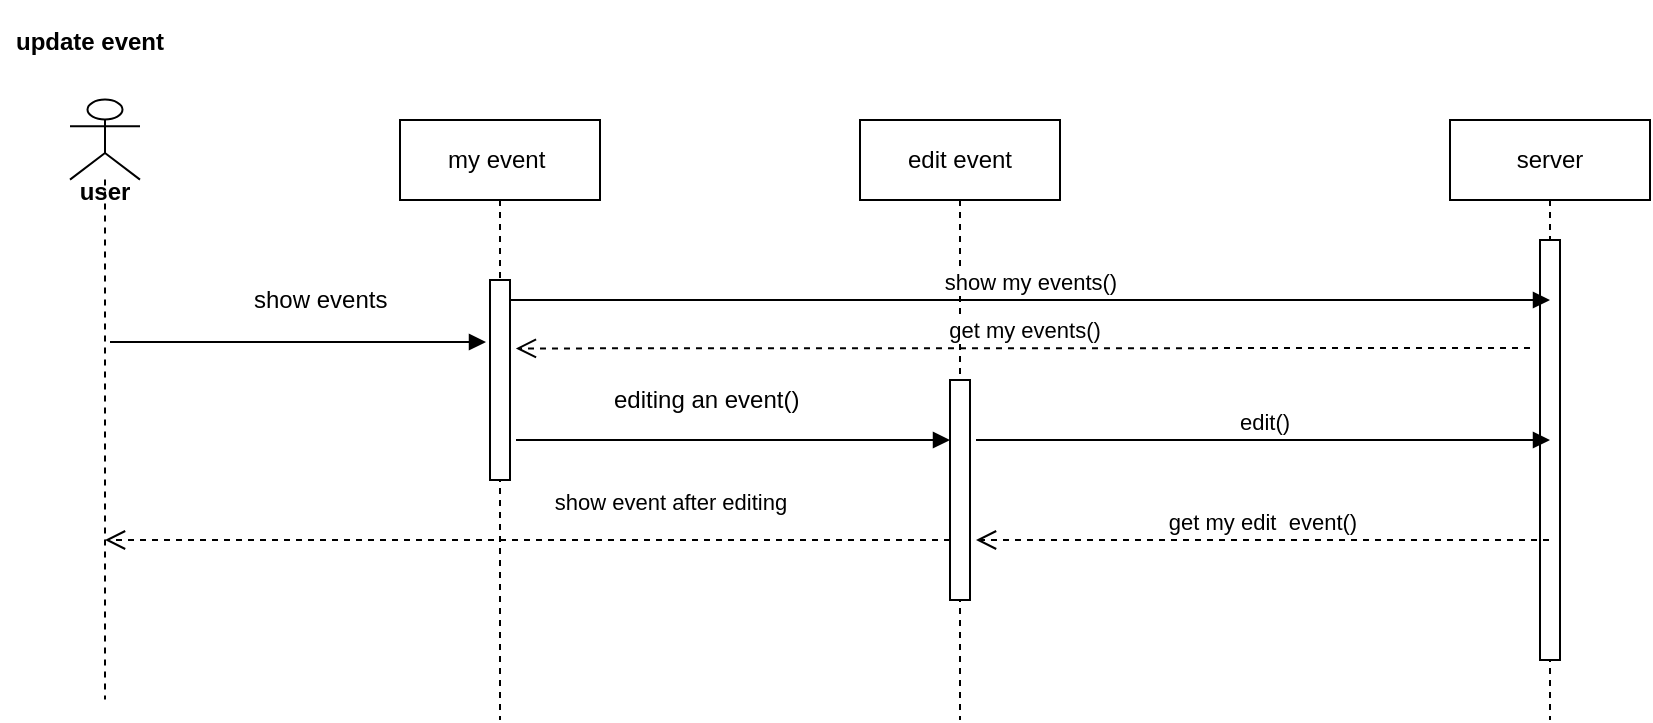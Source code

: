<mxfile version="10.6.6" type="device"><diagram id="t7QoqHYcRPRcDwP4LoaJ" name="Page-1"><mxGraphModel dx="2077" dy="533" grid="1" gridSize="10" guides="1" tooltips="1" connect="1" arrows="1" fold="1" page="1" pageScale="1" pageWidth="827" pageHeight="1169" math="0" shadow="0"><root><mxCell id="0"/><mxCell id="1" parent="0"/><mxCell id="8Ud6NUlNWFyyr5iVcvkw-10" value="edit event" style="shape=umlLifeline;perimeter=lifelinePerimeter;whiteSpace=wrap;html=1;container=1;collapsible=0;recursiveResize=0;outlineConnect=0;" parent="1" vertex="1"><mxGeometry x="275" y="60" width="100" height="300" as="geometry"/></mxCell><mxCell id="8Ud6NUlNWFyyr5iVcvkw-17" value="" style="html=1;points=[];perimeter=orthogonalPerimeter;" parent="8Ud6NUlNWFyyr5iVcvkw-10" vertex="1"><mxGeometry x="45" y="130" width="10" height="110" as="geometry"/></mxCell><mxCell id="8Ud6NUlNWFyyr5iVcvkw-11" value="server" style="shape=umlLifeline;perimeter=lifelinePerimeter;whiteSpace=wrap;html=1;container=1;collapsible=0;recursiveResize=0;outlineConnect=0;" parent="1" vertex="1"><mxGeometry x="570" y="60" width="100" height="300" as="geometry"/></mxCell><mxCell id="8Ud6NUlNWFyyr5iVcvkw-39" value="" style="html=1;points=[];perimeter=orthogonalPerimeter;" parent="8Ud6NUlNWFyyr5iVcvkw-11" vertex="1"><mxGeometry x="45" y="60" width="10" height="210" as="geometry"/></mxCell><mxCell id="8Ud6NUlNWFyyr5iVcvkw-12" value="" style="shape=umlLifeline;participant=umlActor;perimeter=lifelinePerimeter;whiteSpace=wrap;html=1;container=1;collapsible=0;recursiveResize=0;verticalAlign=top;spacingTop=36;labelBackgroundColor=#ffffff;outlineConnect=0;" parent="1" vertex="1"><mxGeometry x="-120" y="49.8" width="35" height="300" as="geometry"/></mxCell><mxCell id="8Ud6NUlNWFyyr5iVcvkw-16" value="user" style="text;align=center;fontStyle=1;verticalAlign=middle;spacingLeft=3;spacingRight=3;strokeColor=none;rotatable=0;points=[[0,0.5],[1,0.5]];portConstraint=eastwest;" parent="8Ud6NUlNWFyyr5iVcvkw-12" vertex="1"><mxGeometry x="-7.5" y="40.2" width="50" height="10" as="geometry"/></mxCell><mxCell id="8Ud6NUlNWFyyr5iVcvkw-15" value="update event" style="text;align=center;fontStyle=1;verticalAlign=middle;spacingLeft=3;spacingRight=3;strokeColor=none;rotatable=0;points=[[0,0.5],[1,0.5]];portConstraint=eastwest;" parent="1" vertex="1"><mxGeometry x="-155" width="90" height="40" as="geometry"/></mxCell><mxCell id="8Ud6NUlNWFyyr5iVcvkw-24" value="editing an event()" style="text;html=1;resizable=0;points=[];autosize=1;align=left;verticalAlign=top;spacingTop=-4;" parent="1" vertex="1"><mxGeometry x="150" y="190" width="110" height="20" as="geometry"/></mxCell><mxCell id="8Ud6NUlNWFyyr5iVcvkw-25" value="edit()" style="html=1;verticalAlign=bottom;endArrow=block;" parent="1" edge="1"><mxGeometry width="80" relative="1" as="geometry"><mxPoint x="333" y="220" as="sourcePoint"/><mxPoint x="620" y="220" as="targetPoint"/></mxGeometry></mxCell><mxCell id="8Ud6NUlNWFyyr5iVcvkw-26" value="get my edit&amp;nbsp; event()" style="html=1;verticalAlign=bottom;endArrow=open;dashed=1;endSize=8;" parent="1" source="8Ud6NUlNWFyyr5iVcvkw-11" edge="1"><mxGeometry relative="1" as="geometry"><mxPoint x="500" y="220" as="sourcePoint"/><mxPoint x="333" y="270" as="targetPoint"/><Array as="points"><mxPoint x="430" y="270"/></Array></mxGeometry></mxCell><mxCell id="8Ud6NUlNWFyyr5iVcvkw-27" value="show event after editing&lt;br&gt;" style="html=1;verticalAlign=bottom;endArrow=open;dashed=1;endSize=8;" parent="1" target="8Ud6NUlNWFyyr5iVcvkw-12" edge="1" source="8Ud6NUlNWFyyr5iVcvkw-17"><mxGeometry x="-0.338" y="-10" relative="1" as="geometry"><mxPoint x="322" y="250" as="sourcePoint"/><mxPoint x="220" y="239.5" as="targetPoint"/><Array as="points"><mxPoint x="300" y="270"/><mxPoint x="270" y="270"/></Array><mxPoint as="offset"/></mxGeometry></mxCell><mxCell id="8Ud6NUlNWFyyr5iVcvkw-28" value="my event&amp;nbsp;" style="shape=umlLifeline;perimeter=lifelinePerimeter;whiteSpace=wrap;html=1;container=1;collapsible=0;recursiveResize=0;outlineConnect=0;" parent="1" vertex="1"><mxGeometry x="45" y="60" width="100" height="300" as="geometry"/></mxCell><mxCell id="8Ud6NUlNWFyyr5iVcvkw-29" value="" style="html=1;points=[];perimeter=orthogonalPerimeter;" parent="8Ud6NUlNWFyyr5iVcvkw-28" vertex="1"><mxGeometry x="45" y="80" width="10" height="100" as="geometry"/></mxCell><mxCell id="8Ud6NUlNWFyyr5iVcvkw-41" value="" style="html=1;verticalAlign=bottom;endArrow=block;" parent="1" edge="1"><mxGeometry width="80" relative="1" as="geometry"><mxPoint x="103" y="220" as="sourcePoint"/><mxPoint x="320" y="220" as="targetPoint"/><Array as="points"><mxPoint x="130" y="220"/><mxPoint x="230" y="220"/></Array></mxGeometry></mxCell><mxCell id="8Ud6NUlNWFyyr5iVcvkw-43" value="show my events()" style="html=1;verticalAlign=bottom;endArrow=block;" parent="1" edge="1"><mxGeometry width="80" relative="1" as="geometry"><mxPoint x="100" y="150" as="sourcePoint"/><mxPoint x="620" y="150" as="targetPoint"/></mxGeometry></mxCell><mxCell id="8Ud6NUlNWFyyr5iVcvkw-45" value="get my events()" style="html=1;verticalAlign=bottom;endArrow=open;dashed=1;endSize=8;entryX=1.294;entryY=0.342;entryDx=0;entryDy=0;entryPerimeter=0;" parent="1" target="8Ud6NUlNWFyyr5iVcvkw-29" edge="1"><mxGeometry relative="1" as="geometry"><mxPoint x="610" y="174" as="sourcePoint"/><mxPoint x="-280" y="390" as="targetPoint"/></mxGeometry></mxCell><mxCell id="8Ud6NUlNWFyyr5iVcvkw-47" value="" style="html=1;verticalAlign=bottom;endArrow=block;" parent="1" edge="1"><mxGeometry width="80" relative="1" as="geometry"><mxPoint x="-100" y="171" as="sourcePoint"/><mxPoint x="88" y="171" as="targetPoint"/><Array as="points"/></mxGeometry></mxCell><mxCell id="8Ud6NUlNWFyyr5iVcvkw-48" value="show events" style="text;html=1;resizable=0;points=[];autosize=1;align=left;verticalAlign=top;spacingTop=-4;" parent="1" vertex="1"><mxGeometry x="-30" y="140" width="80" height="20" as="geometry"/></mxCell></root></mxGraphModel></diagram></mxfile>